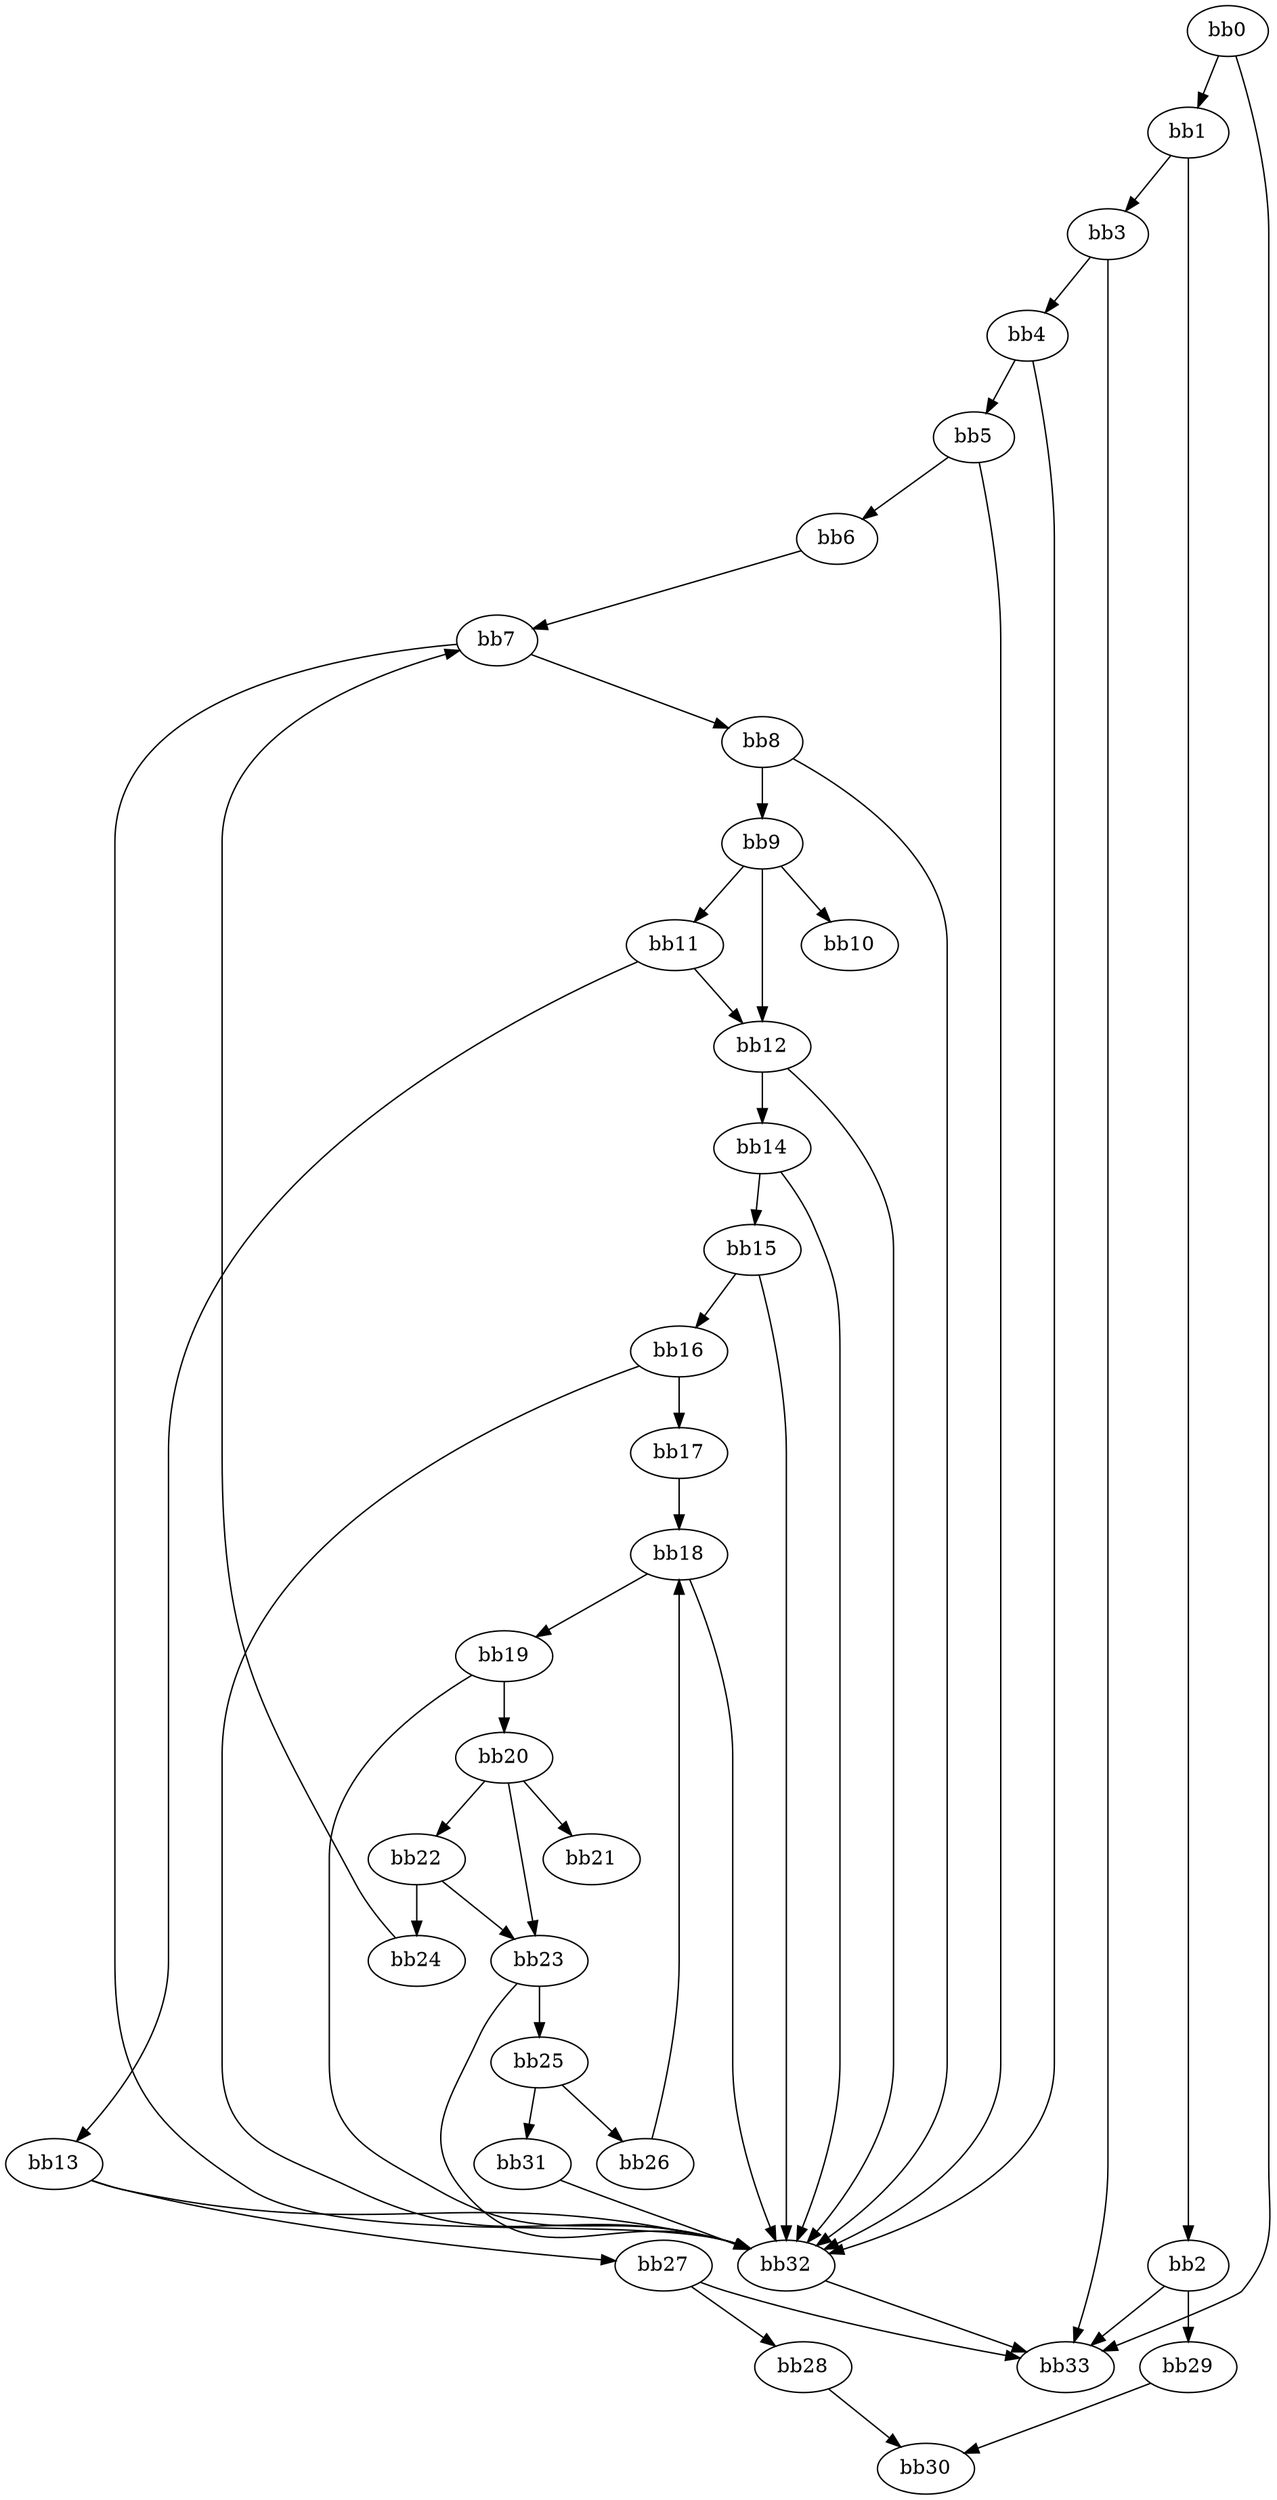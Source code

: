 digraph {
    0 [ label = "bb0\l" ]
    1 [ label = "bb1\l" ]
    2 [ label = "bb2\l" ]
    3 [ label = "bb3\l" ]
    4 [ label = "bb4\l" ]
    5 [ label = "bb5\l" ]
    6 [ label = "bb6\l" ]
    7 [ label = "bb7\l" ]
    8 [ label = "bb8\l" ]
    9 [ label = "bb9\l" ]
    10 [ label = "bb10\l" ]
    11 [ label = "bb11\l" ]
    12 [ label = "bb12\l" ]
    13 [ label = "bb13\l" ]
    14 [ label = "bb14\l" ]
    15 [ label = "bb15\l" ]
    16 [ label = "bb16\l" ]
    17 [ label = "bb17\l" ]
    18 [ label = "bb18\l" ]
    19 [ label = "bb19\l" ]
    20 [ label = "bb20\l" ]
    21 [ label = "bb21\l" ]
    22 [ label = "bb22\l" ]
    23 [ label = "bb23\l" ]
    24 [ label = "bb24\l" ]
    25 [ label = "bb25\l" ]
    26 [ label = "bb26\l" ]
    27 [ label = "bb27\l" ]
    28 [ label = "bb28\l" ]
    29 [ label = "bb29\l" ]
    30 [ label = "bb30\l" ]
    31 [ label = "bb31\l" ]
    32 [ label = "bb32\l" ]
    33 [ label = "bb33\l" ]
    0 -> 1 [ ]
    0 -> 33 [ ]
    1 -> 2 [ ]
    1 -> 3 [ ]
    2 -> 29 [ ]
    2 -> 33 [ ]
    3 -> 4 [ ]
    3 -> 33 [ ]
    4 -> 5 [ ]
    4 -> 32 [ ]
    5 -> 6 [ ]
    5 -> 32 [ ]
    6 -> 7 [ ]
    7 -> 8 [ ]
    7 -> 32 [ ]
    8 -> 9 [ ]
    8 -> 32 [ ]
    9 -> 10 [ ]
    9 -> 11 [ ]
    9 -> 12 [ ]
    11 -> 12 [ ]
    11 -> 13 [ ]
    12 -> 14 [ ]
    12 -> 32 [ ]
    13 -> 27 [ ]
    13 -> 32 [ ]
    14 -> 15 [ ]
    14 -> 32 [ ]
    15 -> 16 [ ]
    15 -> 32 [ ]
    16 -> 17 [ ]
    16 -> 32 [ ]
    17 -> 18 [ ]
    18 -> 19 [ ]
    18 -> 32 [ ]
    19 -> 20 [ ]
    19 -> 32 [ ]
    20 -> 21 [ ]
    20 -> 22 [ ]
    20 -> 23 [ ]
    22 -> 23 [ ]
    22 -> 24 [ ]
    23 -> 25 [ ]
    23 -> 32 [ ]
    24 -> 7 [ ]
    25 -> 26 [ ]
    25 -> 31 [ ]
    26 -> 18 [ ]
    27 -> 28 [ ]
    27 -> 33 [ ]
    28 -> 30 [ ]
    29 -> 30 [ ]
    31 -> 32 [ ]
    32 -> 33 [ ]
}

